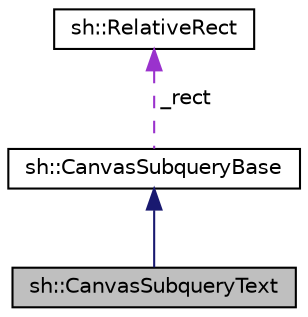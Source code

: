 digraph "sh::CanvasSubqueryText"
{
 // LATEX_PDF_SIZE
  edge [fontname="Helvetica",fontsize="10",labelfontname="Helvetica",labelfontsize="10"];
  node [fontname="Helvetica",fontsize="10",shape=record];
  Node1 [label="sh::CanvasSubqueryText",height=0.2,width=0.4,color="black", fillcolor="grey75", style="filled", fontcolor="black",tooltip=" "];
  Node2 -> Node1 [dir="back",color="midnightblue",fontsize="10",style="solid",fontname="Helvetica"];
  Node2 [label="sh::CanvasSubqueryBase",height=0.2,width=0.4,color="black", fillcolor="white", style="filled",URL="$classsh_1_1_canvas_subquery_base.html",tooltip=" "];
  Node3 -> Node2 [dir="back",color="darkorchid3",fontsize="10",style="dashed",label=" _rect" ,fontname="Helvetica"];
  Node3 [label="sh::RelativeRect",height=0.2,width=0.4,color="black", fillcolor="white", style="filled",URL="$structsh_1_1_relative_rect.html",tooltip=" "];
}
